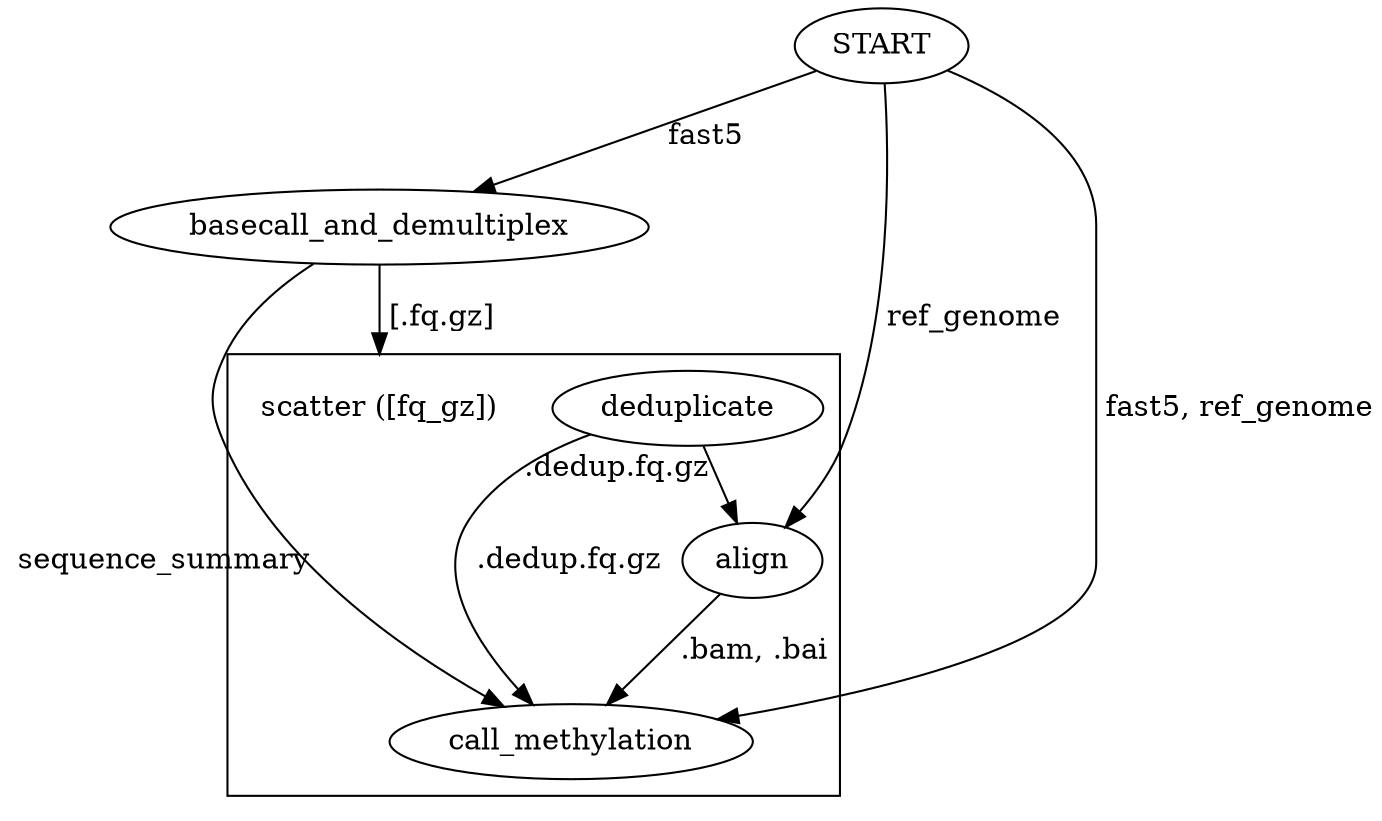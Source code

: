 digraph preprocess_flowcell {
  compound=true;
  "START" -> "basecall_and_demultiplex" [ label=" fast5" ]
  "START" -> "call_methylation" [ label=" fast5, ref_genome" ]
  "START" -> "align" [ label=" ref_genome" ]
  "deduplicate" -> "align" [ xlabel=".dedup.fq.gz " ]
  "deduplicate" -> "call_methylation" [ label=" .dedup.fq.gz" ]
  "basecall_and_demultiplex" -> "call_methylation" [ xlabel=" sequence_summary " ]
  "basecall_and_demultiplex" -> "scatter ([fq_gz])" [lhead=cluster_0,  label=" [.fq.gz]"]
  "align" -> "call_methylation" [ label=" .bam, .bai" ]
  "basecall_and_demultiplex"
  
subgraph cluster_0 {
  "deduplicate" 
  "align" 
  "call_methylation"
  "scatter ([fq_gz])" [shape=plaintext]
}
      
}

